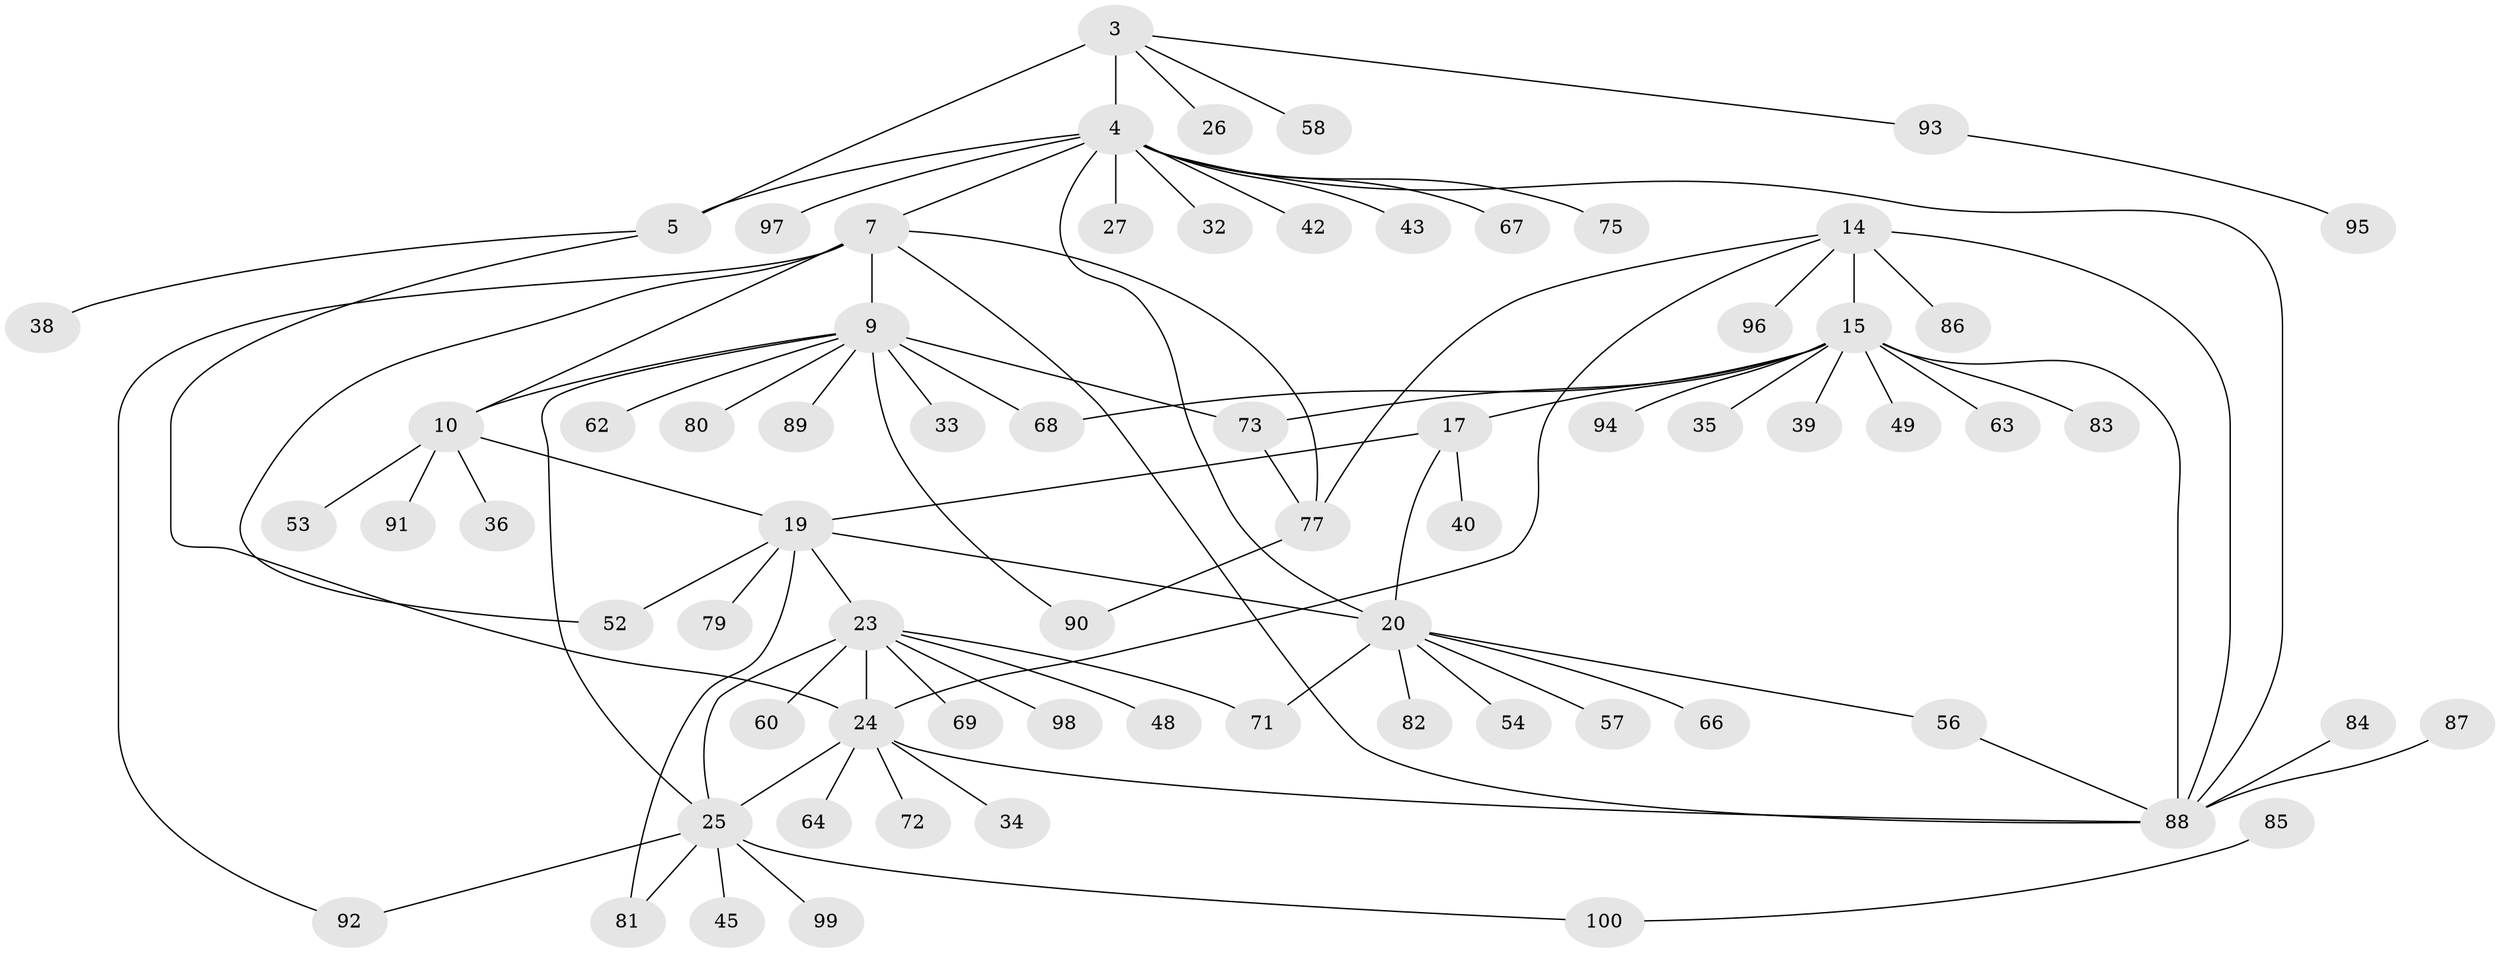 // original degree distribution, {6: 0.06, 9: 0.05, 5: 0.04, 8: 0.06, 10: 0.02, 7: 0.03, 1: 0.51, 2: 0.17, 4: 0.03, 3: 0.03}
// Generated by graph-tools (version 1.1) at 2025/57/03/04/25 21:57:35]
// undirected, 70 vertices, 91 edges
graph export_dot {
graph [start="1"]
  node [color=gray90,style=filled];
  3 [super="+1"];
  4 [super="+2"];
  5;
  7 [super="+6"];
  9 [super="+8"];
  10;
  14 [super="+12"];
  15 [super="+11"];
  17 [super="+16"];
  19;
  20 [super="+18"];
  23 [super="+21"];
  24 [super="+22"];
  25;
  26;
  27;
  32;
  33;
  34;
  35;
  36;
  38;
  39;
  40;
  42;
  43;
  45;
  48;
  49;
  52;
  53;
  54 [super="+41"];
  56;
  57;
  58;
  60;
  62;
  63;
  64;
  66;
  67;
  68;
  69;
  71 [super="+59"];
  72;
  73 [super="+47"];
  75;
  77 [super="+31"];
  79;
  80 [super="+55+78"];
  81;
  82 [super="+74"];
  83;
  84;
  85;
  86;
  87;
  88 [super="+61+76+13"];
  89;
  90 [super="+44"];
  91 [super="+65"];
  92;
  93;
  94 [super="+51"];
  95;
  96;
  97;
  98;
  99;
  100 [super="+30+70"];
  3 -- 4 [weight=4];
  3 -- 5 [weight=2];
  3 -- 93;
  3 -- 26;
  3 -- 58;
  4 -- 5 [weight=2];
  4 -- 7;
  4 -- 27;
  4 -- 32;
  4 -- 43;
  4 -- 97;
  4 -- 67;
  4 -- 42;
  4 -- 75;
  4 -- 20;
  4 -- 88;
  5 -- 24;
  5 -- 38;
  7 -- 9 [weight=4];
  7 -- 10 [weight=2];
  7 -- 77 [weight=2];
  7 -- 52;
  7 -- 92;
  7 -- 88;
  9 -- 10 [weight=2];
  9 -- 25;
  9 -- 62;
  9 -- 68;
  9 -- 89;
  9 -- 33;
  9 -- 80;
  9 -- 73;
  9 -- 90;
  10 -- 19;
  10 -- 36;
  10 -- 53;
  10 -- 91;
  14 -- 15 [weight=4];
  14 -- 24;
  14 -- 96;
  14 -- 86;
  14 -- 77;
  14 -- 88 [weight=2];
  15 -- 39;
  15 -- 49;
  15 -- 63;
  15 -- 73;
  15 -- 35;
  15 -- 68;
  15 -- 17;
  15 -- 83;
  15 -- 94;
  15 -- 88 [weight=3];
  17 -- 19 [weight=2];
  17 -- 20 [weight=4];
  17 -- 40;
  19 -- 20 [weight=2];
  19 -- 52;
  19 -- 79;
  19 -- 81;
  19 -- 23;
  20 -- 57;
  20 -- 66;
  20 -- 56;
  20 -- 54;
  20 -- 71;
  20 -- 82;
  23 -- 24 [weight=4];
  23 -- 25 [weight=2];
  23 -- 60;
  23 -- 69;
  23 -- 98;
  23 -- 48;
  23 -- 71;
  24 -- 25 [weight=2];
  24 -- 34;
  24 -- 72;
  24 -- 64;
  24 -- 88;
  25 -- 45;
  25 -- 81;
  25 -- 92;
  25 -- 99;
  25 -- 100;
  56 -- 88;
  73 -- 77;
  77 -- 90;
  84 -- 88;
  85 -- 100;
  87 -- 88;
  93 -- 95;
}
